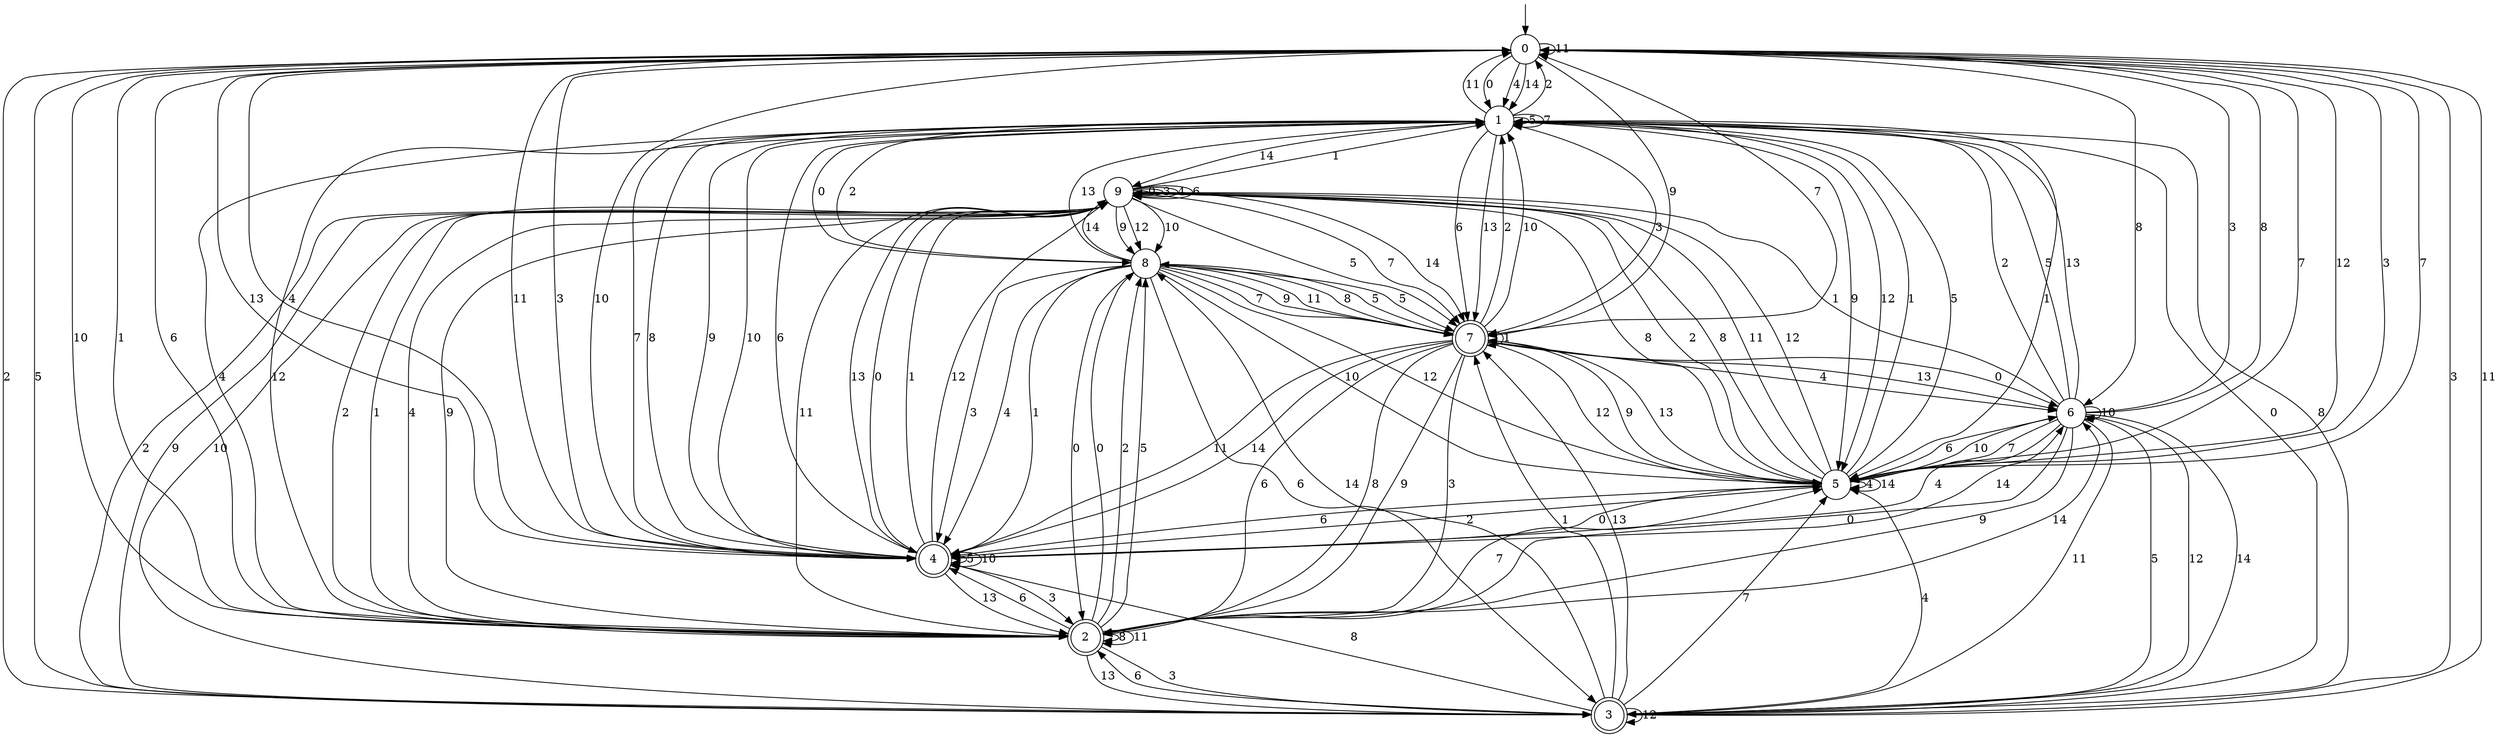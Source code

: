 digraph g {

	s0 [shape="circle" label="0"];
	s1 [shape="circle" label="1"];
	s2 [shape="doublecircle" label="2"];
	s3 [shape="doublecircle" label="3"];
	s4 [shape="doublecircle" label="4"];
	s5 [shape="circle" label="5"];
	s6 [shape="circle" label="6"];
	s7 [shape="doublecircle" label="7"];
	s8 [shape="circle" label="8"];
	s9 [shape="circle" label="9"];
	s0 -> s1 [label="0"];
	s0 -> s2 [label="1"];
	s0 -> s3 [label="2"];
	s0 -> s4 [label="3"];
	s0 -> s1 [label="4"];
	s0 -> s3 [label="5"];
	s0 -> s2 [label="6"];
	s0 -> s5 [label="7"];
	s0 -> s6 [label="8"];
	s0 -> s7 [label="9"];
	s0 -> s4 [label="10"];
	s0 -> s0 [label="11"];
	s0 -> s5 [label="12"];
	s0 -> s4 [label="13"];
	s0 -> s1 [label="14"];
	s1 -> s8 [label="0"];
	s1 -> s5 [label="1"];
	s1 -> s0 [label="2"];
	s1 -> s7 [label="3"];
	s1 -> s2 [label="4"];
	s1 -> s1 [label="5"];
	s1 -> s7 [label="6"];
	s1 -> s1 [label="7"];
	s1 -> s3 [label="8"];
	s1 -> s5 [label="9"];
	s1 -> s4 [label="10"];
	s1 -> s0 [label="11"];
	s1 -> s5 [label="12"];
	s1 -> s7 [label="13"];
	s1 -> s9 [label="14"];
	s2 -> s8 [label="0"];
	s2 -> s9 [label="1"];
	s2 -> s8 [label="2"];
	s2 -> s3 [label="3"];
	s2 -> s9 [label="4"];
	s2 -> s8 [label="5"];
	s2 -> s4 [label="6"];
	s2 -> s5 [label="7"];
	s2 -> s2 [label="8"];
	s2 -> s9 [label="9"];
	s2 -> s0 [label="10"];
	s2 -> s2 [label="11"];
	s2 -> s1 [label="12"];
	s2 -> s3 [label="13"];
	s2 -> s6 [label="14"];
	s3 -> s1 [label="0"];
	s3 -> s7 [label="1"];
	s3 -> s9 [label="2"];
	s3 -> s0 [label="3"];
	s3 -> s5 [label="4"];
	s3 -> s6 [label="5"];
	s3 -> s2 [label="6"];
	s3 -> s5 [label="7"];
	s3 -> s4 [label="8"];
	s3 -> s9 [label="9"];
	s3 -> s9 [label="10"];
	s3 -> s0 [label="11"];
	s3 -> s3 [label="12"];
	s3 -> s7 [label="13"];
	s3 -> s8 [label="14"];
	s4 -> s9 [label="0"];
	s4 -> s9 [label="1"];
	s4 -> s5 [label="2"];
	s4 -> s2 [label="3"];
	s4 -> s0 [label="4"];
	s4 -> s4 [label="5"];
	s4 -> s1 [label="6"];
	s4 -> s1 [label="7"];
	s4 -> s1 [label="8"];
	s4 -> s1 [label="9"];
	s4 -> s4 [label="10"];
	s4 -> s0 [label="11"];
	s4 -> s9 [label="12"];
	s4 -> s2 [label="13"];
	s4 -> s6 [label="14"];
	s5 -> s4 [label="0"];
	s5 -> s1 [label="1"];
	s5 -> s9 [label="2"];
	s5 -> s0 [label="3"];
	s5 -> s5 [label="4"];
	s5 -> s1 [label="5"];
	s5 -> s4 [label="6"];
	s5 -> s0 [label="7"];
	s5 -> s9 [label="8"];
	s5 -> s7 [label="9"];
	s5 -> s6 [label="10"];
	s5 -> s9 [label="11"];
	s5 -> s9 [label="12"];
	s5 -> s7 [label="13"];
	s5 -> s5 [label="14"];
	s6 -> s2 [label="0"];
	s6 -> s9 [label="1"];
	s6 -> s1 [label="2"];
	s6 -> s0 [label="3"];
	s6 -> s4 [label="4"];
	s6 -> s1 [label="5"];
	s6 -> s5 [label="6"];
	s6 -> s5 [label="7"];
	s6 -> s0 [label="8"];
	s6 -> s2 [label="9"];
	s6 -> s6 [label="10"];
	s6 -> s3 [label="11"];
	s6 -> s3 [label="12"];
	s6 -> s1 [label="13"];
	s6 -> s3 [label="14"];
	s7 -> s6 [label="0"];
	s7 -> s7 [label="1"];
	s7 -> s1 [label="2"];
	s7 -> s2 [label="3"];
	s7 -> s6 [label="4"];
	s7 -> s8 [label="5"];
	s7 -> s2 [label="6"];
	s7 -> s0 [label="7"];
	s7 -> s2 [label="8"];
	s7 -> s2 [label="9"];
	s7 -> s1 [label="10"];
	s7 -> s4 [label="11"];
	s7 -> s5 [label="12"];
	s7 -> s6 [label="13"];
	s7 -> s4 [label="14"];
	s8 -> s2 [label="0"];
	s8 -> s4 [label="1"];
	s8 -> s1 [label="2"];
	s8 -> s4 [label="3"];
	s8 -> s4 [label="4"];
	s8 -> s7 [label="5"];
	s8 -> s3 [label="6"];
	s8 -> s7 [label="7"];
	s8 -> s7 [label="8"];
	s8 -> s7 [label="9"];
	s8 -> s5 [label="10"];
	s8 -> s7 [label="11"];
	s8 -> s5 [label="12"];
	s8 -> s1 [label="13"];
	s8 -> s9 [label="14"];
	s9 -> s9 [label="0"];
	s9 -> s1 [label="1"];
	s9 -> s2 [label="2"];
	s9 -> s9 [label="3"];
	s9 -> s9 [label="4"];
	s9 -> s7 [label="5"];
	s9 -> s9 [label="6"];
	s9 -> s7 [label="7"];
	s9 -> s5 [label="8"];
	s9 -> s8 [label="9"];
	s9 -> s8 [label="10"];
	s9 -> s2 [label="11"];
	s9 -> s8 [label="12"];
	s9 -> s4 [label="13"];
	s9 -> s7 [label="14"];

__start0 [label="" shape="none" width="0" height="0"];
__start0 -> s0;

}

